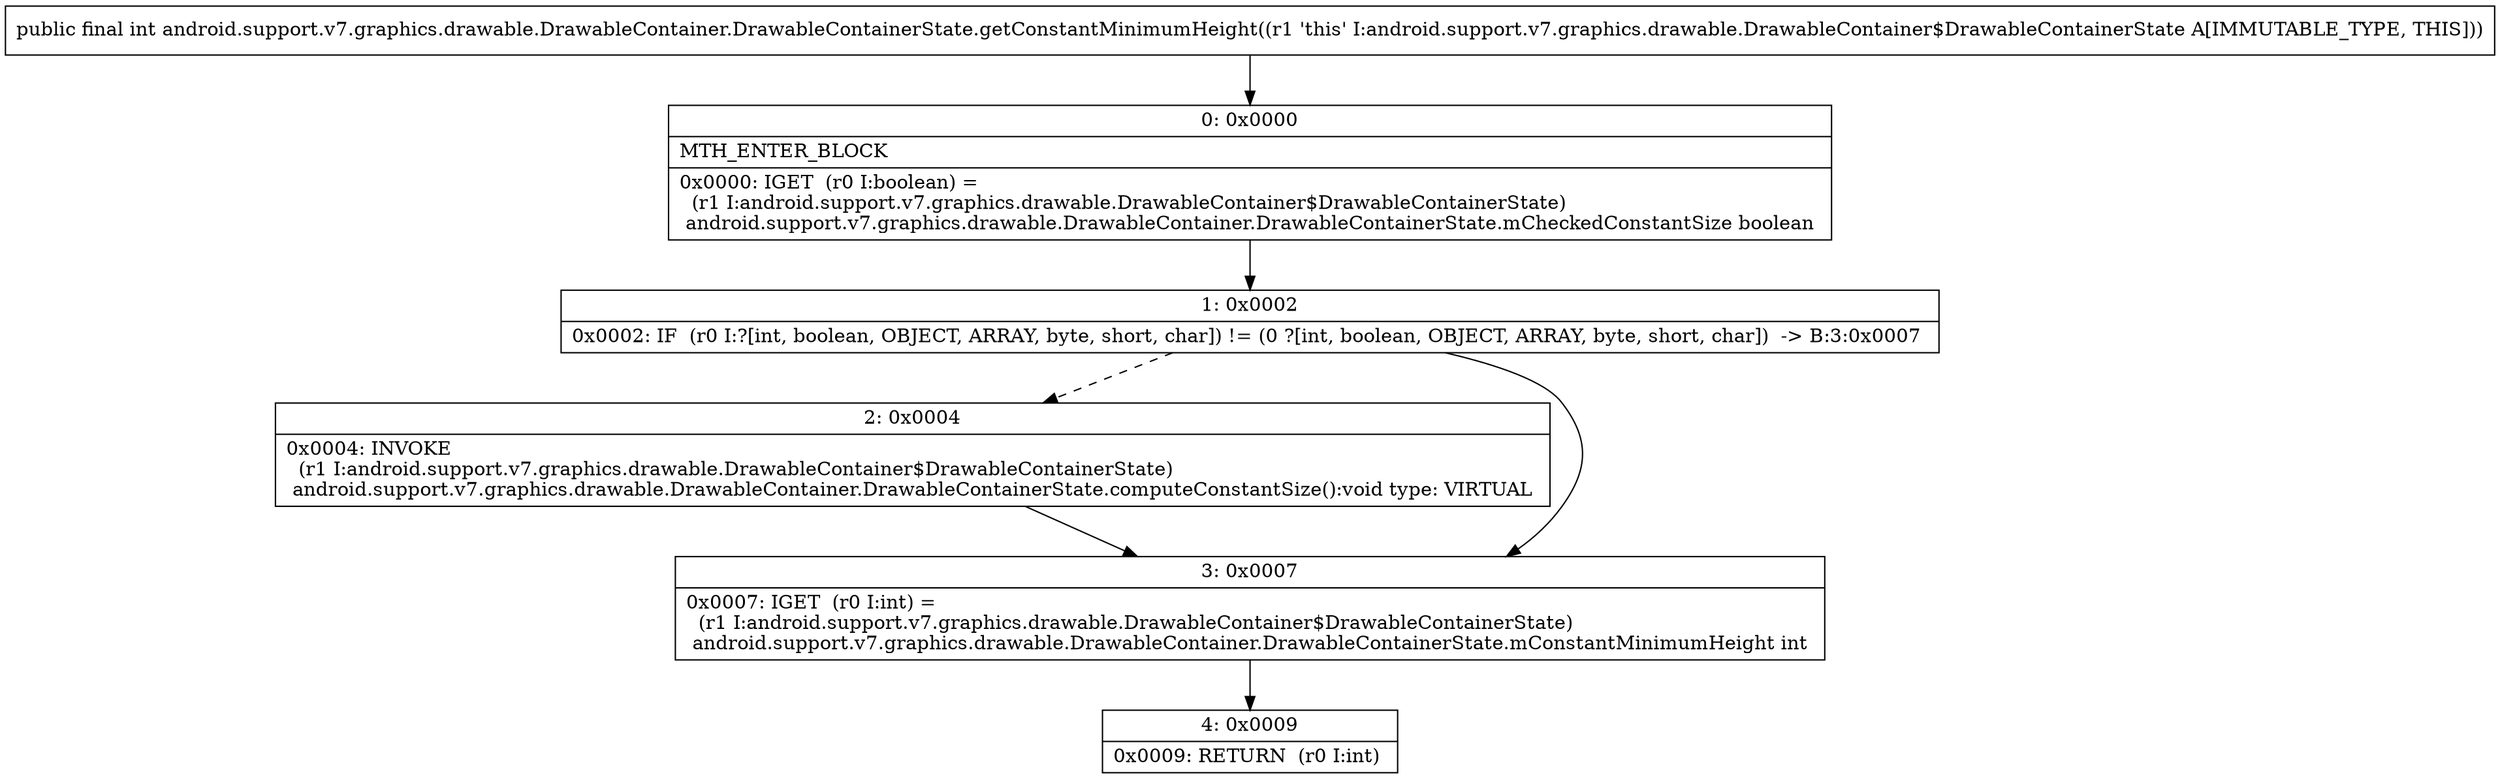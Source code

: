 digraph "CFG forandroid.support.v7.graphics.drawable.DrawableContainer.DrawableContainerState.getConstantMinimumHeight()I" {
Node_0 [shape=record,label="{0\:\ 0x0000|MTH_ENTER_BLOCK\l|0x0000: IGET  (r0 I:boolean) = \l  (r1 I:android.support.v7.graphics.drawable.DrawableContainer$DrawableContainerState)\l android.support.v7.graphics.drawable.DrawableContainer.DrawableContainerState.mCheckedConstantSize boolean \l}"];
Node_1 [shape=record,label="{1\:\ 0x0002|0x0002: IF  (r0 I:?[int, boolean, OBJECT, ARRAY, byte, short, char]) != (0 ?[int, boolean, OBJECT, ARRAY, byte, short, char])  \-\> B:3:0x0007 \l}"];
Node_2 [shape=record,label="{2\:\ 0x0004|0x0004: INVOKE  \l  (r1 I:android.support.v7.graphics.drawable.DrawableContainer$DrawableContainerState)\l android.support.v7.graphics.drawable.DrawableContainer.DrawableContainerState.computeConstantSize():void type: VIRTUAL \l}"];
Node_3 [shape=record,label="{3\:\ 0x0007|0x0007: IGET  (r0 I:int) = \l  (r1 I:android.support.v7.graphics.drawable.DrawableContainer$DrawableContainerState)\l android.support.v7.graphics.drawable.DrawableContainer.DrawableContainerState.mConstantMinimumHeight int \l}"];
Node_4 [shape=record,label="{4\:\ 0x0009|0x0009: RETURN  (r0 I:int) \l}"];
MethodNode[shape=record,label="{public final int android.support.v7.graphics.drawable.DrawableContainer.DrawableContainerState.getConstantMinimumHeight((r1 'this' I:android.support.v7.graphics.drawable.DrawableContainer$DrawableContainerState A[IMMUTABLE_TYPE, THIS])) }"];
MethodNode -> Node_0;
Node_0 -> Node_1;
Node_1 -> Node_2[style=dashed];
Node_1 -> Node_3;
Node_2 -> Node_3;
Node_3 -> Node_4;
}

